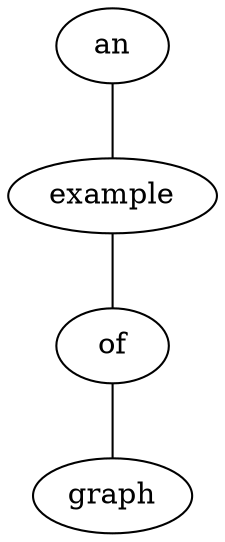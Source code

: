 strict graph G {
  0 [ label="an" ];
  1 [ label="example" ];
  2 [ label="of" ];
  3 [ label="graph" ];
  0 -- 1;
  1 -- 2;
  2 -- 3;
}
